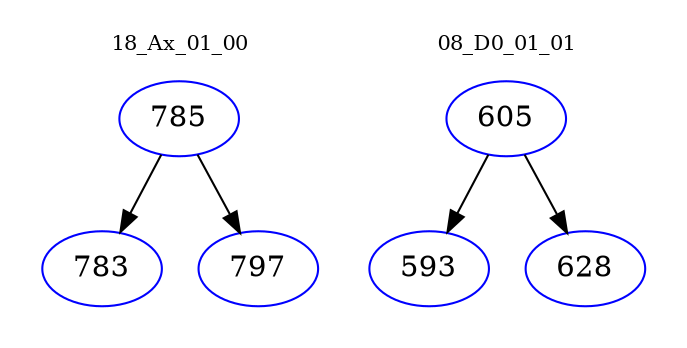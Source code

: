 digraph{
subgraph cluster_0 {
color = white
label = "18_Ax_01_00";
fontsize=10;
T0_785 [label="785", color="blue"]
T0_785 -> T0_783 [color="black"]
T0_783 [label="783", color="blue"]
T0_785 -> T0_797 [color="black"]
T0_797 [label="797", color="blue"]
}
subgraph cluster_1 {
color = white
label = "08_D0_01_01";
fontsize=10;
T1_605 [label="605", color="blue"]
T1_605 -> T1_593 [color="black"]
T1_593 [label="593", color="blue"]
T1_605 -> T1_628 [color="black"]
T1_628 [label="628", color="blue"]
}
}
